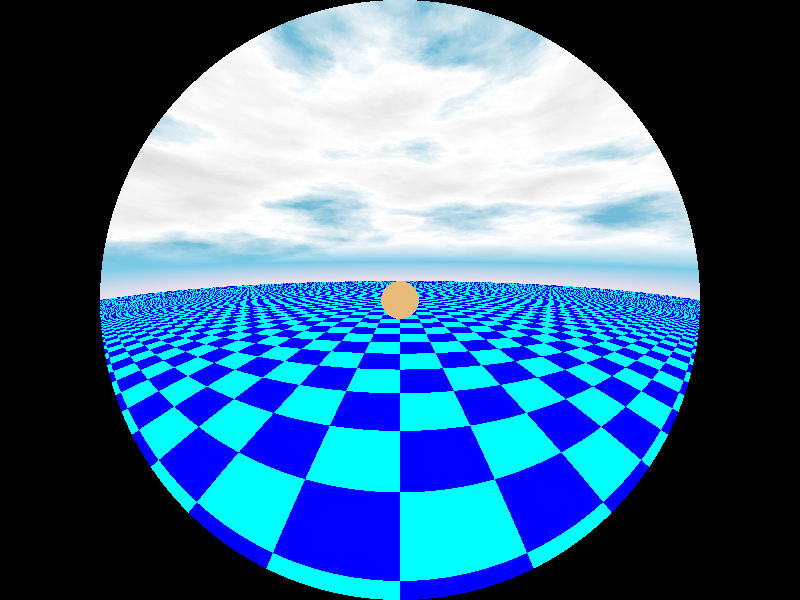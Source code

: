 // 5_camera_fisheye.pov
#include "colors.inc"
#include "skies.inc" 


sky_sphere {
  S_Cloud2
}

camera{    
  fisheye  
  angle 180
  location <0.0, 1.0, -10.0> 
  look_at  <0.0, 0.0, 0.0> 
  right x*image_width/image_height
} 

light_source { 
  <0.0,3.0,-3.0> 
  color rgb <1.0, 1.0, 1.0>
} 

plane {
  y, -1.0
  pigment {checker Blue,Cyan}    
}
  
  
sphere {
  <0,0,0>, 1
  pigment { Gold }
  finish {
    ambient 0.1
    diffuse 0.1
    specular 0.5
    roughness 0.001
    reflection {
      0.75
    }
  }
}